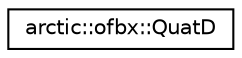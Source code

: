 digraph "Graphical Class Hierarchy"
{
 // LATEX_PDF_SIZE
  edge [fontname="Helvetica",fontsize="10",labelfontname="Helvetica",labelfontsize="10"];
  node [fontname="Helvetica",fontsize="10",shape=record];
  rankdir="LR";
  Node0 [label="arctic::ofbx::QuatD",height=0.2,width=0.4,color="black", fillcolor="white", style="filled",URL="$structarctic_1_1ofbx_1_1_quat_d.html",tooltip=" "];
}
